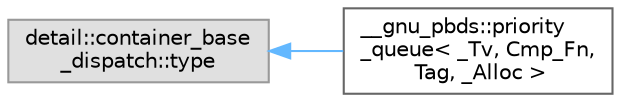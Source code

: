 digraph "Graphical Class Hierarchy"
{
 // LATEX_PDF_SIZE
  bgcolor="transparent";
  edge [fontname=Helvetica,fontsize=10,labelfontname=Helvetica,labelfontsize=10];
  node [fontname=Helvetica,fontsize=10,shape=box,height=0.2,width=0.4];
  rankdir="LR";
  Node0 [id="Node000000",label="detail::container_base\l_dispatch::type",height=0.2,width=0.4,color="grey60", fillcolor="#E0E0E0", style="filled",tooltip=" "];
  Node0 -> Node1 [id="edge215_Node000000_Node000001",dir="back",color="steelblue1",style="solid",tooltip=" "];
  Node1 [id="Node000001",label="__gnu_pbds::priority\l_queue\< _Tv, Cmp_Fn,\l Tag, _Alloc \>",height=0.2,width=0.4,color="grey40", fillcolor="white", style="filled",URL="$class____gnu__pbds_1_1priority__queue.html",tooltip=" "];
}
